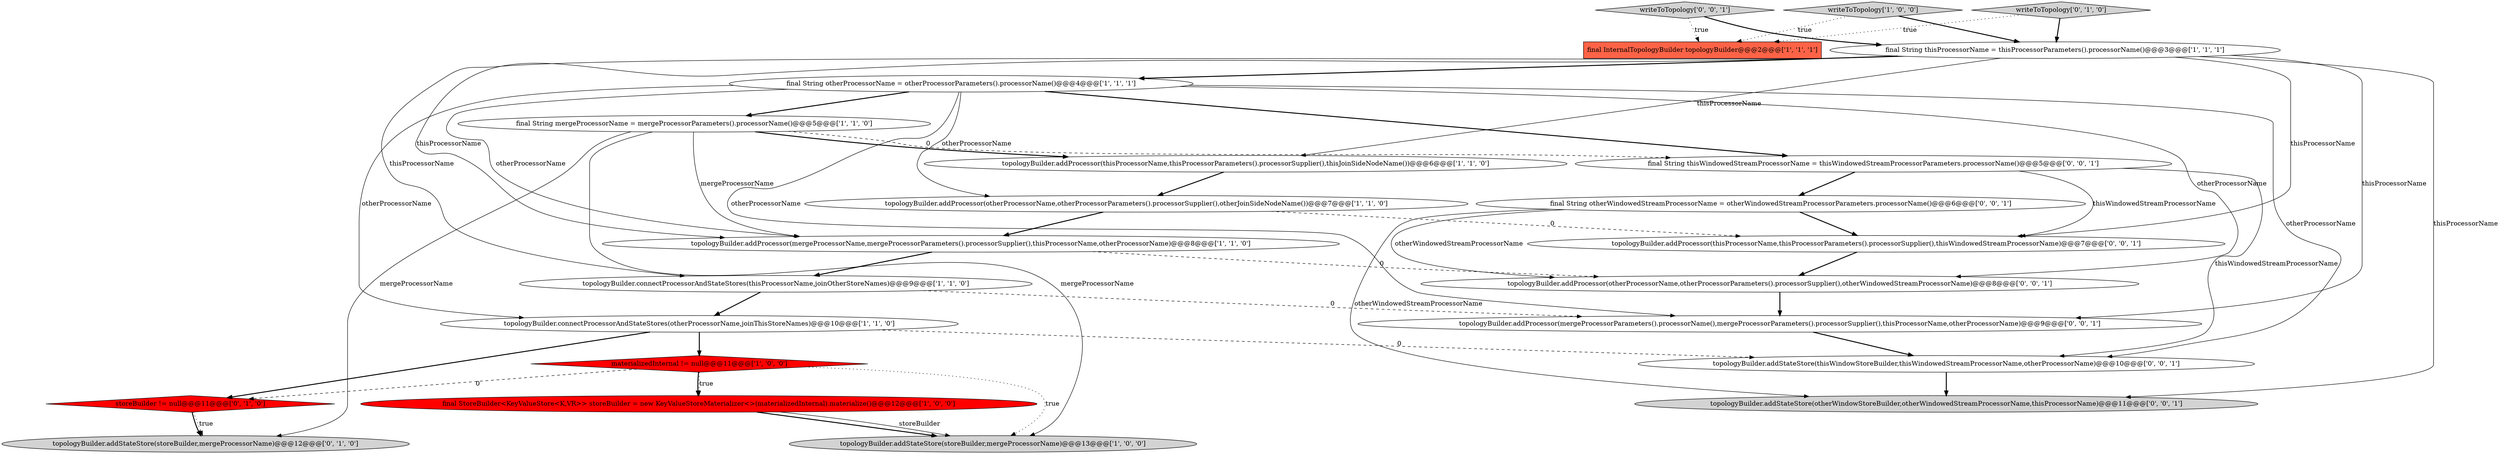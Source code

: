 digraph {
13 [style = filled, label = "topologyBuilder.addStateStore(storeBuilder,mergeProcessorName)@@@12@@@['0', '1', '0']", fillcolor = lightgray, shape = ellipse image = "AAA0AAABBB2BBB"];
16 [style = filled, label = "final String otherWindowedStreamProcessorName = otherWindowedStreamProcessorParameters.processorName()@@@6@@@['0', '0', '1']", fillcolor = white, shape = ellipse image = "AAA0AAABBB3BBB"];
20 [style = filled, label = "writeToTopology['0', '0', '1']", fillcolor = lightgray, shape = diamond image = "AAA0AAABBB3BBB"];
12 [style = filled, label = "final String thisProcessorName = thisProcessorParameters().processorName()@@@3@@@['1', '1', '1']", fillcolor = white, shape = ellipse image = "AAA0AAABBB1BBB"];
15 [style = filled, label = "writeToTopology['0', '1', '0']", fillcolor = lightgray, shape = diamond image = "AAA0AAABBB2BBB"];
23 [style = filled, label = "topologyBuilder.addProcessor(mergeProcessorParameters().processorName(),mergeProcessorParameters().processorSupplier(),thisProcessorName,otherProcessorName)@@@9@@@['0', '0', '1']", fillcolor = white, shape = ellipse image = "AAA0AAABBB3BBB"];
0 [style = filled, label = "topologyBuilder.addProcessor(thisProcessorName,thisProcessorParameters().processorSupplier(),thisJoinSideNodeName())@@@6@@@['1', '1', '0']", fillcolor = white, shape = ellipse image = "AAA0AAABBB1BBB"];
3 [style = filled, label = "topologyBuilder.addProcessor(mergeProcessorName,mergeProcessorParameters().processorSupplier(),thisProcessorName,otherProcessorName)@@@8@@@['1', '1', '0']", fillcolor = white, shape = ellipse image = "AAA0AAABBB1BBB"];
9 [style = filled, label = "topologyBuilder.addStateStore(storeBuilder,mergeProcessorName)@@@13@@@['1', '0', '0']", fillcolor = lightgray, shape = ellipse image = "AAA0AAABBB1BBB"];
22 [style = filled, label = "topologyBuilder.addProcessor(thisProcessorName,thisProcessorParameters().processorSupplier(),thisWindowedStreamProcessorName)@@@7@@@['0', '0', '1']", fillcolor = white, shape = ellipse image = "AAA0AAABBB3BBB"];
14 [style = filled, label = "storeBuilder != null@@@11@@@['0', '1', '0']", fillcolor = red, shape = diamond image = "AAA1AAABBB2BBB"];
18 [style = filled, label = "topologyBuilder.addStateStore(thisWindowStoreBuilder,thisWindowedStreamProcessorName,otherProcessorName)@@@10@@@['0', '0', '1']", fillcolor = white, shape = ellipse image = "AAA0AAABBB3BBB"];
19 [style = filled, label = "topologyBuilder.addProcessor(otherProcessorName,otherProcessorParameters().processorSupplier(),otherWindowedStreamProcessorName)@@@8@@@['0', '0', '1']", fillcolor = white, shape = ellipse image = "AAA0AAABBB3BBB"];
6 [style = filled, label = "final InternalTopologyBuilder topologyBuilder@@@2@@@['1', '1', '1']", fillcolor = tomato, shape = box image = "AAA0AAABBB1BBB"];
7 [style = filled, label = "topologyBuilder.connectProcessorAndStateStores(thisProcessorName,joinOtherStoreNames)@@@9@@@['1', '1', '0']", fillcolor = white, shape = ellipse image = "AAA0AAABBB1BBB"];
5 [style = filled, label = "final StoreBuilder<KeyValueStore<K,VR>> storeBuilder = new KeyValueStoreMaterializer<>(materializedInternal).materialize()@@@12@@@['1', '0', '0']", fillcolor = red, shape = ellipse image = "AAA1AAABBB1BBB"];
1 [style = filled, label = "topologyBuilder.connectProcessorAndStateStores(otherProcessorName,joinThisStoreNames)@@@10@@@['1', '1', '0']", fillcolor = white, shape = ellipse image = "AAA0AAABBB1BBB"];
4 [style = filled, label = "writeToTopology['1', '0', '0']", fillcolor = lightgray, shape = diamond image = "AAA0AAABBB1BBB"];
17 [style = filled, label = "final String thisWindowedStreamProcessorName = thisWindowedStreamProcessorParameters.processorName()@@@5@@@['0', '0', '1']", fillcolor = white, shape = ellipse image = "AAA0AAABBB3BBB"];
10 [style = filled, label = "topologyBuilder.addProcessor(otherProcessorName,otherProcessorParameters().processorSupplier(),otherJoinSideNodeName())@@@7@@@['1', '1', '0']", fillcolor = white, shape = ellipse image = "AAA0AAABBB1BBB"];
8 [style = filled, label = "final String otherProcessorName = otherProcessorParameters().processorName()@@@4@@@['1', '1', '1']", fillcolor = white, shape = ellipse image = "AAA0AAABBB1BBB"];
11 [style = filled, label = "materializedInternal != null@@@11@@@['1', '0', '0']", fillcolor = red, shape = diamond image = "AAA1AAABBB1BBB"];
2 [style = filled, label = "final String mergeProcessorName = mergeProcessorParameters().processorName()@@@5@@@['1', '1', '0']", fillcolor = white, shape = ellipse image = "AAA0AAABBB1BBB"];
21 [style = filled, label = "topologyBuilder.addStateStore(otherWindowStoreBuilder,otherWindowedStreamProcessorName,thisProcessorName)@@@11@@@['0', '0', '1']", fillcolor = lightgray, shape = ellipse image = "AAA0AAABBB3BBB"];
4->6 [style = dotted, label="true"];
20->6 [style = dotted, label="true"];
7->1 [style = bold, label=""];
7->23 [style = dashed, label="0"];
5->9 [style = bold, label=""];
22->19 [style = bold, label=""];
17->18 [style = solid, label="thisWindowedStreamProcessorName"];
12->3 [style = solid, label="thisProcessorName"];
8->23 [style = solid, label="otherProcessorName"];
10->3 [style = bold, label=""];
11->9 [style = dotted, label="true"];
11->5 [style = dotted, label="true"];
1->18 [style = dashed, label="0"];
10->22 [style = dashed, label="0"];
16->22 [style = bold, label=""];
2->17 [style = dashed, label="0"];
8->1 [style = solid, label="otherProcessorName"];
17->22 [style = solid, label="thisWindowedStreamProcessorName"];
14->13 [style = dotted, label="true"];
1->11 [style = bold, label=""];
3->19 [style = dashed, label="0"];
12->22 [style = solid, label="thisProcessorName"];
16->21 [style = solid, label="otherWindowedStreamProcessorName"];
8->17 [style = bold, label=""];
11->5 [style = bold, label=""];
0->10 [style = bold, label=""];
2->0 [style = bold, label=""];
2->13 [style = solid, label="mergeProcessorName"];
8->2 [style = bold, label=""];
3->7 [style = bold, label=""];
12->8 [style = bold, label=""];
19->23 [style = bold, label=""];
12->0 [style = solid, label="thisProcessorName"];
15->6 [style = dotted, label="true"];
11->14 [style = dashed, label="0"];
20->12 [style = bold, label=""];
5->9 [style = solid, label="storeBuilder"];
8->3 [style = solid, label="otherProcessorName"];
8->10 [style = solid, label="otherProcessorName"];
16->19 [style = solid, label="otherWindowedStreamProcessorName"];
4->12 [style = bold, label=""];
12->7 [style = solid, label="thisProcessorName"];
1->14 [style = bold, label=""];
15->12 [style = bold, label=""];
12->23 [style = solid, label="thisProcessorName"];
14->13 [style = bold, label=""];
18->21 [style = bold, label=""];
8->19 [style = solid, label="otherProcessorName"];
2->3 [style = solid, label="mergeProcessorName"];
8->18 [style = solid, label="otherProcessorName"];
23->18 [style = bold, label=""];
12->21 [style = solid, label="thisProcessorName"];
17->16 [style = bold, label=""];
2->9 [style = solid, label="mergeProcessorName"];
}
